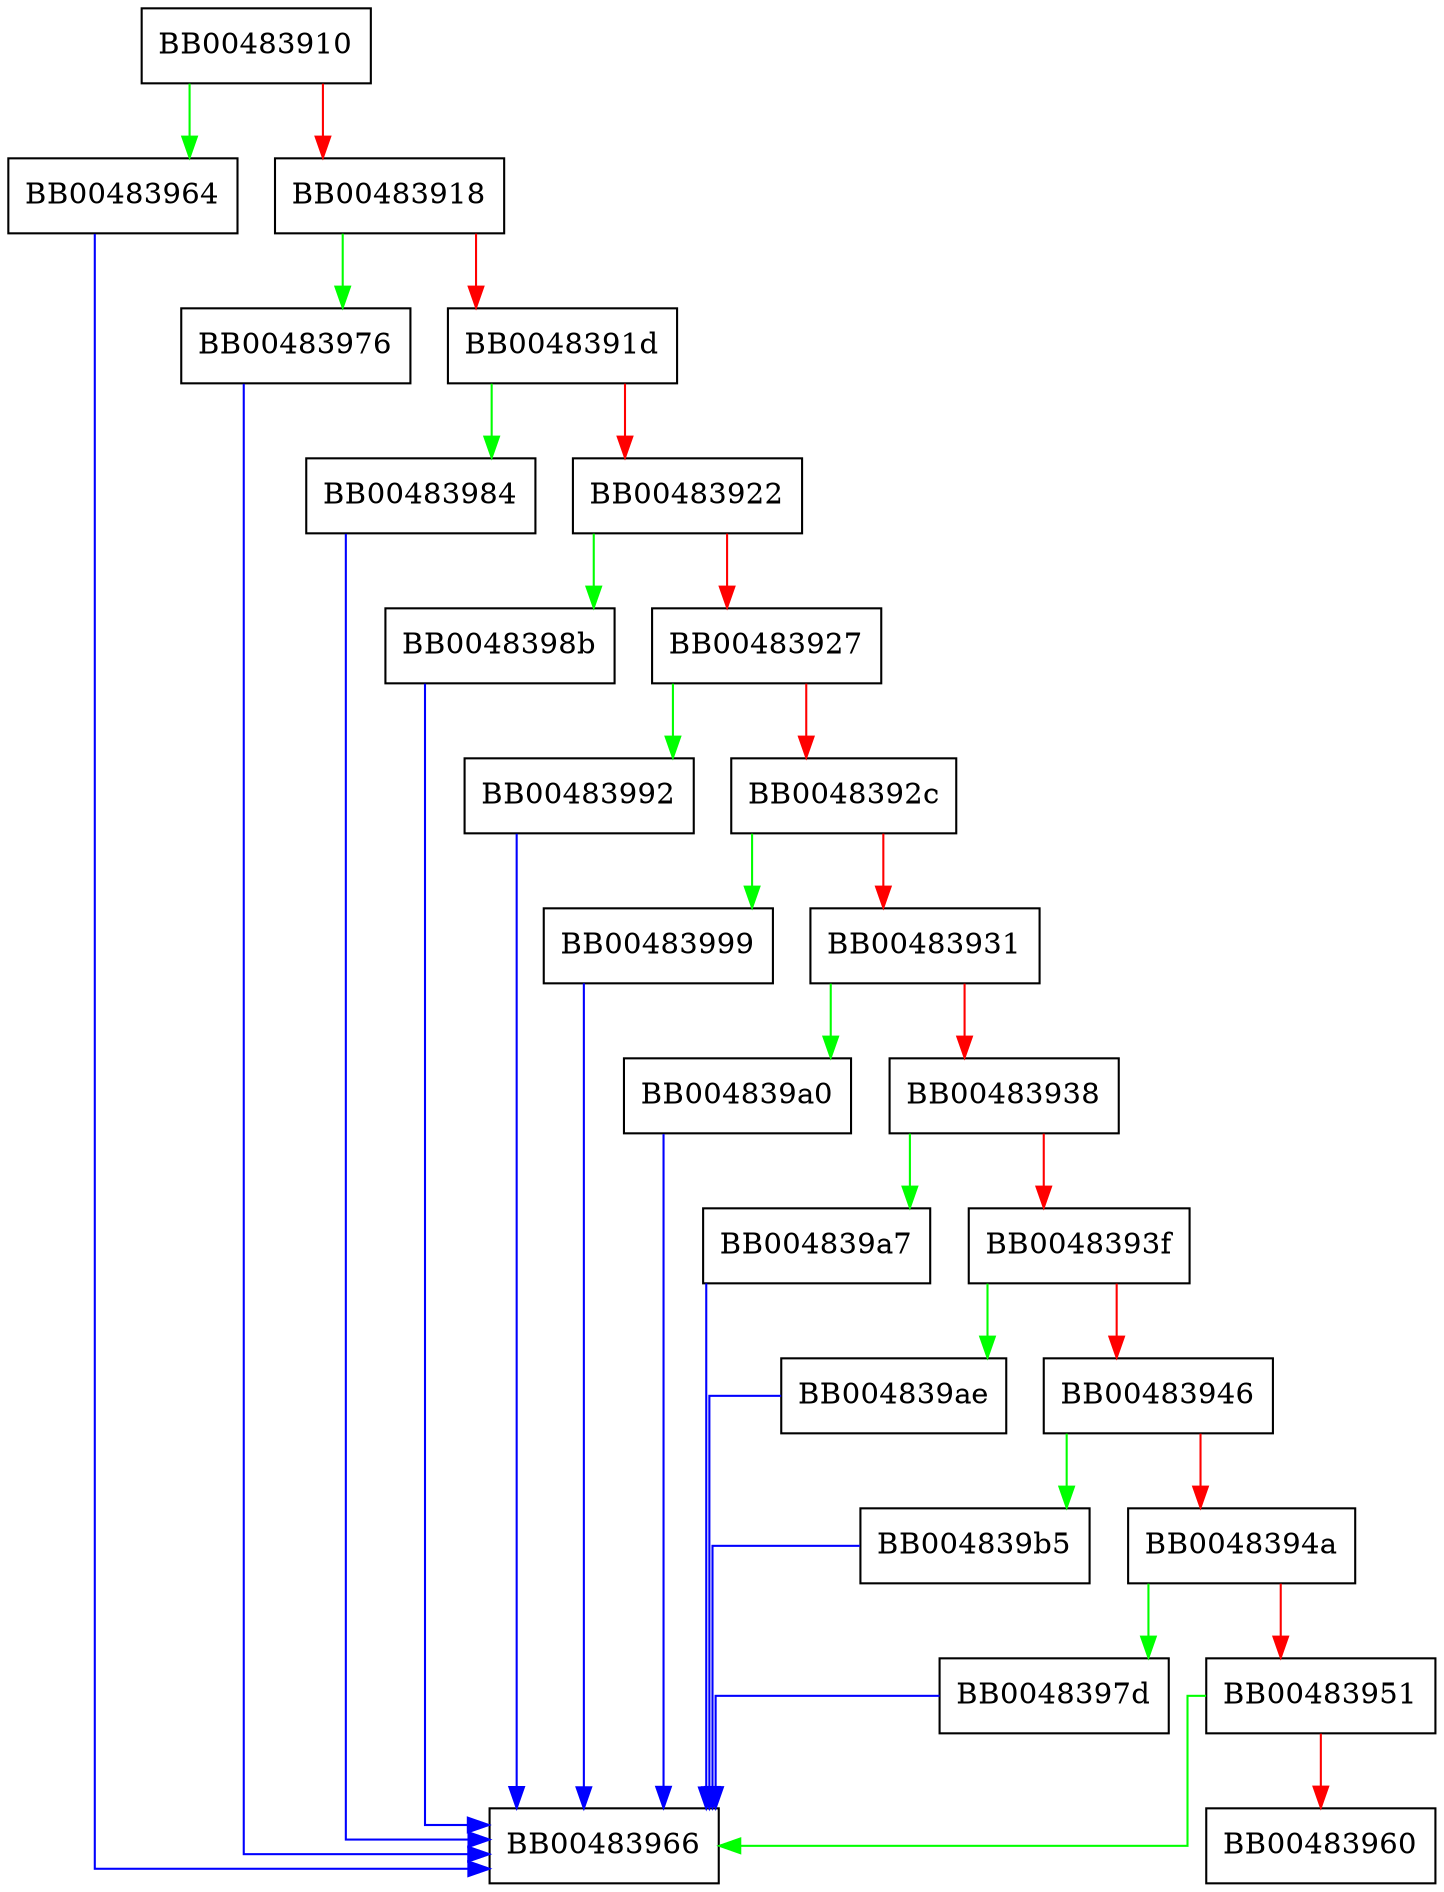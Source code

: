 digraph SSL_CIPHER_get_digest_nid {
  node [shape="box"];
  graph [splines=ortho];
  BB00483910 -> BB00483964 [color="green"];
  BB00483910 -> BB00483918 [color="red"];
  BB00483918 -> BB00483976 [color="green"];
  BB00483918 -> BB0048391d [color="red"];
  BB0048391d -> BB00483984 [color="green"];
  BB0048391d -> BB00483922 [color="red"];
  BB00483922 -> BB0048398b [color="green"];
  BB00483922 -> BB00483927 [color="red"];
  BB00483927 -> BB00483992 [color="green"];
  BB00483927 -> BB0048392c [color="red"];
  BB0048392c -> BB00483999 [color="green"];
  BB0048392c -> BB00483931 [color="red"];
  BB00483931 -> BB004839a0 [color="green"];
  BB00483931 -> BB00483938 [color="red"];
  BB00483938 -> BB004839a7 [color="green"];
  BB00483938 -> BB0048393f [color="red"];
  BB0048393f -> BB004839ae [color="green"];
  BB0048393f -> BB00483946 [color="red"];
  BB00483946 -> BB004839b5 [color="green"];
  BB00483946 -> BB0048394a [color="red"];
  BB0048394a -> BB0048397d [color="green"];
  BB0048394a -> BB00483951 [color="red"];
  BB00483951 -> BB00483966 [color="green"];
  BB00483951 -> BB00483960 [color="red"];
  BB00483964 -> BB00483966 [color="blue"];
  BB00483976 -> BB00483966 [color="blue"];
  BB0048397d -> BB00483966 [color="blue"];
  BB00483984 -> BB00483966 [color="blue"];
  BB0048398b -> BB00483966 [color="blue"];
  BB00483992 -> BB00483966 [color="blue"];
  BB00483999 -> BB00483966 [color="blue"];
  BB004839a0 -> BB00483966 [color="blue"];
  BB004839a7 -> BB00483966 [color="blue"];
  BB004839ae -> BB00483966 [color="blue"];
  BB004839b5 -> BB00483966 [color="blue"];
}
